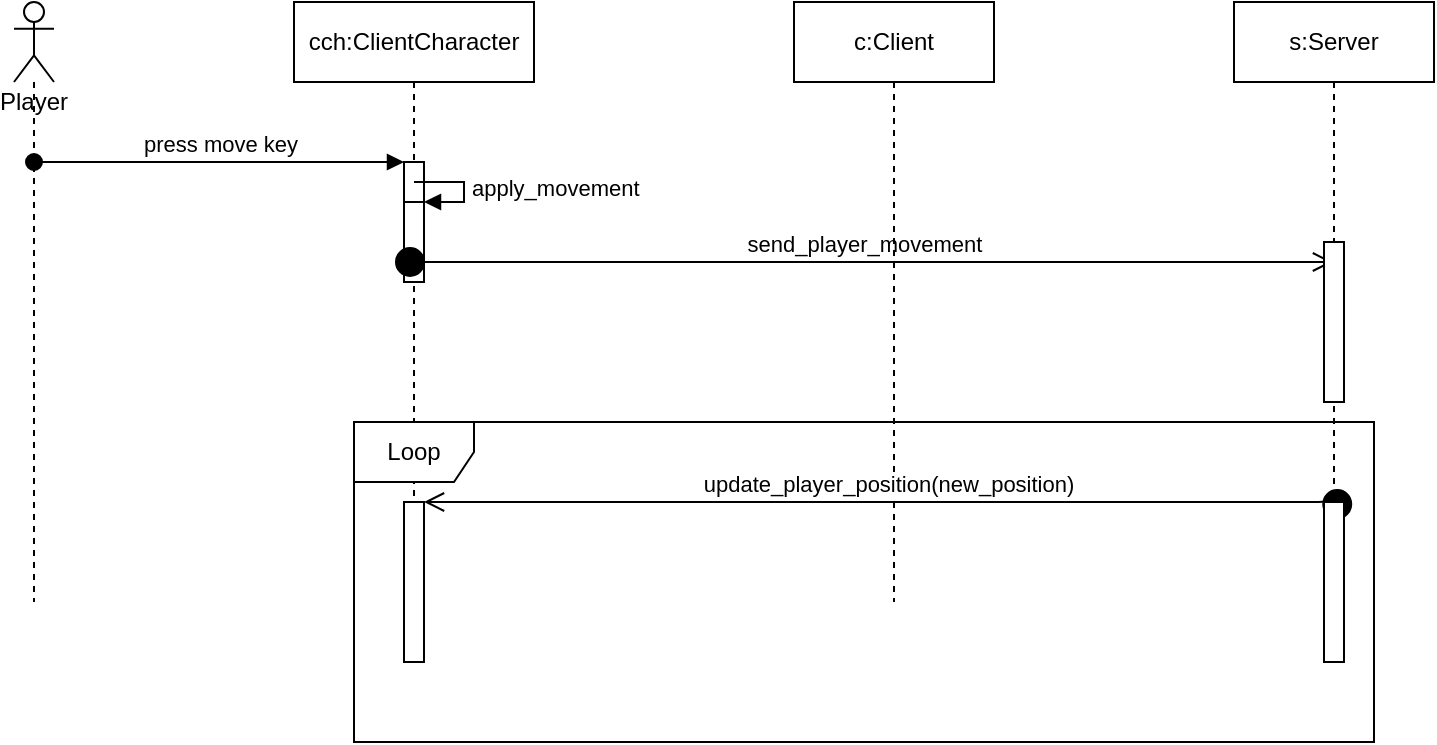 <mxfile version="13.6.6" type="github"><diagram id="elS_ARrW7Dkqo1B062B_" name="Page-1"><mxGraphModel dx="1831" dy="1648" grid="1" gridSize="10" guides="1" tooltips="1" connect="1" arrows="1" fold="1" page="1" pageScale="1" pageWidth="850" pageHeight="1100" math="0" shadow="0"><root><mxCell id="0"/><mxCell id="1" parent="0"/><mxCell id="WDx14YRhgyPagJVTQjuV-21" value="cch:ClientCharacter" style="shape=umlLifeline;perimeter=lifelinePerimeter;whiteSpace=wrap;html=1;container=1;collapsible=0;recursiveResize=0;outlineConnect=0;" vertex="1" parent="1"><mxGeometry x="-660" y="-200" width="120" height="300" as="geometry"/></mxCell><mxCell id="WDx14YRhgyPagJVTQjuV-39" value="" style="html=1;points=[];perimeter=orthogonalPerimeter;" vertex="1" parent="WDx14YRhgyPagJVTQjuV-21"><mxGeometry x="55" y="100" width="10" height="40" as="geometry"/></mxCell><mxCell id="WDx14YRhgyPagJVTQjuV-41" value="send_player_movement" style="html=1;verticalAlign=bottom;startArrow=circle;startFill=1;endArrow=open;startSize=6;endSize=8;" edge="1" parent="WDx14YRhgyPagJVTQjuV-21" target="WDx14YRhgyPagJVTQjuV-23"><mxGeometry width="80" relative="1" as="geometry"><mxPoint x="50" y="130" as="sourcePoint"/><mxPoint x="130" y="130" as="targetPoint"/></mxGeometry></mxCell><mxCell id="WDx14YRhgyPagJVTQjuV-22" value="c:Client" style="shape=umlLifeline;perimeter=lifelinePerimeter;whiteSpace=wrap;html=1;container=1;collapsible=0;recursiveResize=0;outlineConnect=0;" vertex="1" parent="1"><mxGeometry x="-410" y="-200" width="100" height="300" as="geometry"/></mxCell><mxCell id="WDx14YRhgyPagJVTQjuV-23" value="s:Server" style="shape=umlLifeline;perimeter=lifelinePerimeter;whiteSpace=wrap;html=1;container=1;collapsible=0;recursiveResize=0;outlineConnect=0;" vertex="1" parent="1"><mxGeometry x="-190" y="-200" width="100" height="300" as="geometry"/></mxCell><mxCell id="WDx14YRhgyPagJVTQjuV-37" value="" style="html=1;points=[];perimeter=orthogonalPerimeter;" vertex="1" parent="WDx14YRhgyPagJVTQjuV-23"><mxGeometry x="45" y="120" width="10" height="80" as="geometry"/></mxCell><mxCell id="WDx14YRhgyPagJVTQjuV-24" value="Player" style="shape=umlLifeline;participant=umlActor;perimeter=lifelinePerimeter;whiteSpace=wrap;html=1;container=1;collapsible=0;recursiveResize=0;verticalAlign=top;spacingTop=36;outlineConnect=0;" vertex="1" parent="1"><mxGeometry x="-800" y="-200" width="20" height="300" as="geometry"/></mxCell><mxCell id="WDx14YRhgyPagJVTQjuV-33" value="press move key" style="html=1;verticalAlign=bottom;startArrow=oval;endArrow=block;startSize=8;" edge="1" target="WDx14YRhgyPagJVTQjuV-32" parent="1"><mxGeometry relative="1" as="geometry"><mxPoint x="-790" y="-120" as="sourcePoint"/></mxGeometry></mxCell><mxCell id="WDx14YRhgyPagJVTQjuV-32" value="" style="html=1;points=[];perimeter=orthogonalPerimeter;" vertex="1" parent="1"><mxGeometry x="-605" y="-120" width="10" height="20" as="geometry"/></mxCell><mxCell id="WDx14YRhgyPagJVTQjuV-40" value="apply_movement" style="edgeStyle=orthogonalEdgeStyle;html=1;align=left;spacingLeft=2;endArrow=block;rounded=0;entryX=1;entryY=0;" edge="1" target="WDx14YRhgyPagJVTQjuV-39" parent="1"><mxGeometry relative="1" as="geometry"><mxPoint x="-600" y="-110" as="sourcePoint"/><Array as="points"><mxPoint x="-575" y="-110"/></Array></mxGeometry></mxCell><mxCell id="WDx14YRhgyPagJVTQjuV-46" value="Loop" style="shape=umlFrame;whiteSpace=wrap;html=1;" vertex="1" parent="1"><mxGeometry x="-630" y="10" width="510" height="160" as="geometry"/></mxCell><mxCell id="WDx14YRhgyPagJVTQjuV-47" value="update_player_position(new_position)" style="html=1;verticalAlign=bottom;startArrow=circle;startFill=1;endArrow=open;startSize=6;endSize=8;exitX=1.331;exitY=0.068;exitDx=0;exitDy=0;exitPerimeter=0;" edge="1" parent="1" source="WDx14YRhgyPagJVTQjuV-48" target="WDx14YRhgyPagJVTQjuV-49"><mxGeometry width="80" relative="1" as="geometry"><mxPoint x="-145" y="50" as="sourcePoint"/><mxPoint x="-55" y="50" as="targetPoint"/><Array as="points"><mxPoint x="-140" y="50"/><mxPoint x="-330" y="50"/></Array></mxGeometry></mxCell><mxCell id="WDx14YRhgyPagJVTQjuV-48" value="" style="html=1;points=[];perimeter=orthogonalPerimeter;" vertex="1" parent="1"><mxGeometry x="-145" y="50" width="10" height="80" as="geometry"/></mxCell><mxCell id="WDx14YRhgyPagJVTQjuV-49" value="" style="html=1;points=[];perimeter=orthogonalPerimeter;" vertex="1" parent="1"><mxGeometry x="-605" y="50" width="10" height="80" as="geometry"/></mxCell></root></mxGraphModel></diagram></mxfile>